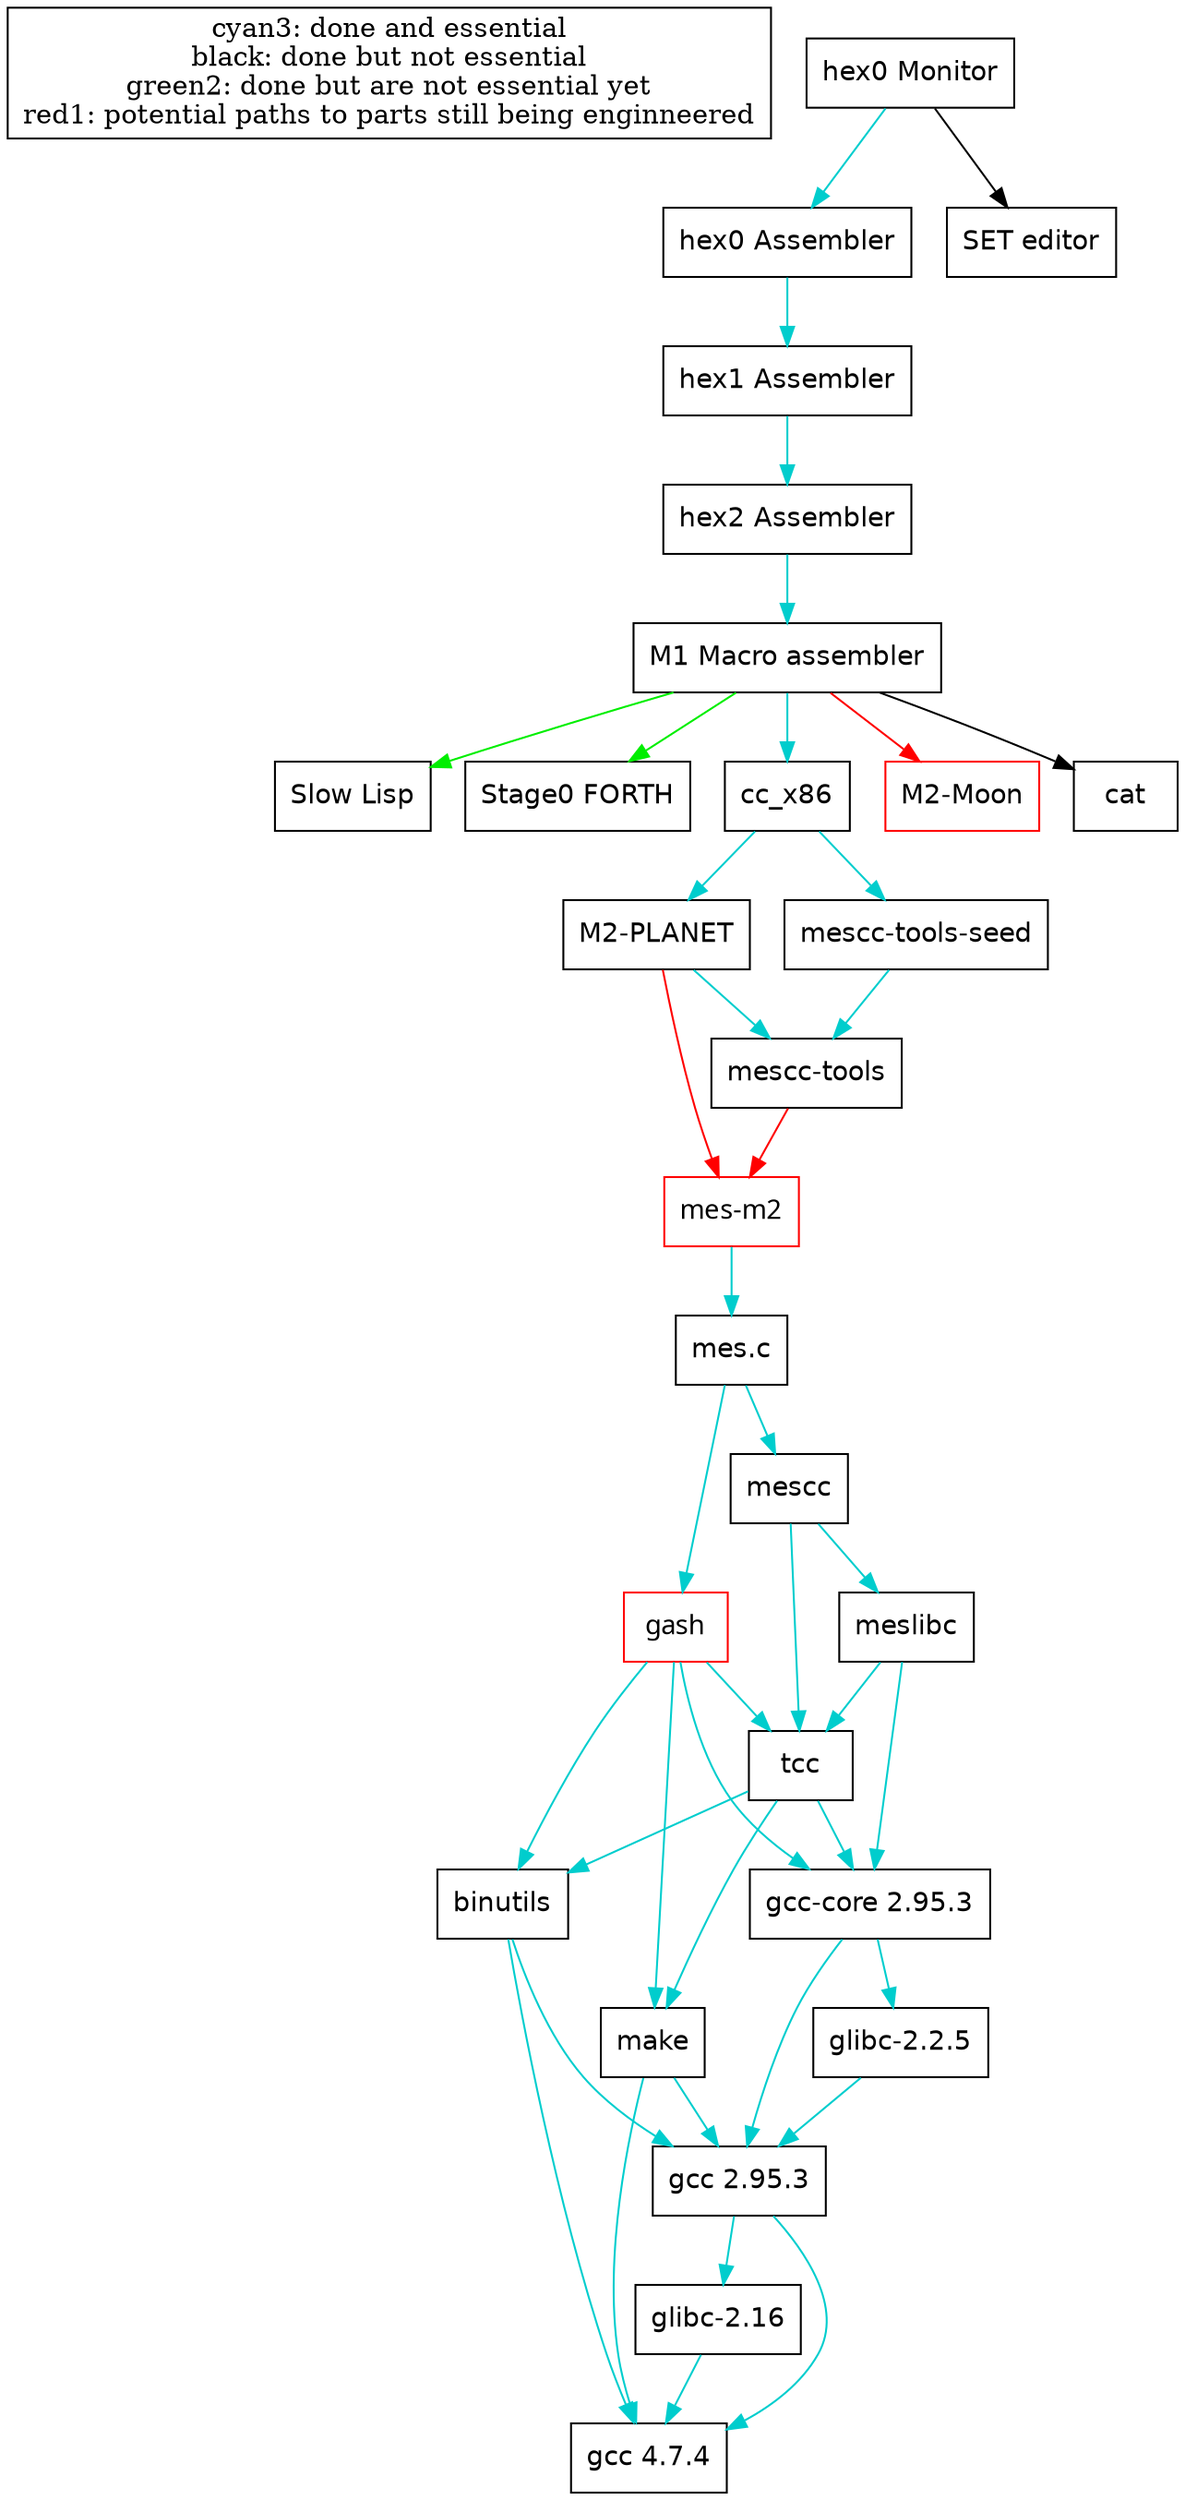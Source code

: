 digraph "Current bootstrap Map" {
	"NULL"  [label = "cyan3: done and essential\nblack: done but not essential\ngreen2: done but are not essential yet\nred1: potential paths to parts still being enginneered", shape = box];

	"hex0-monitor" [label = "hex0 Monitor", shape = box, fontname = Helvetica];
	"hex0-assembler" [label = "hex0 Assembler", shape = box, fontname = Helvetica];
	"hex1-assembler" [label = "hex1 Assembler", shape = box, fontname = Helvetica];
	"hex2-assembler" [label = "hex2 Assembler", shape = box, fontname = Helvetica];
	"M1-Macro" [label = "M1 Macro assembler", shape = box, fontname = Helvetica];
	"Slow_Lisp" [label = "Slow Lisp", shape = box, fontname = Helvetica];
	"Stage0-FORTH" [label = "Stage0 FORTH", shape = box, fontname = Helvetica];
	"cc_x86" [label = "cc_x86", shape = box, fontname = Helvetica];
	"M2-Planet" [label = "M2-PLANET", shape = box, fontname = Helvetica];
	"M2-Moon" [label = "M2-Moon", color = red, shape = box, fontname = Helvetica];
	"mescc-tools-seed" [label = "mescc-tools-seed", shape = box, fontname = Helvetica];
	"mescc-tools" [label = "mescc-tools", shape = box, fontname = Helvetica];
	"mes-m2" [label = "mes-m2", color = red, shape = box, fontname = Helventica];
	"mes.c" [label = "mes.c", shape = box, fontname = Helvetica];
	"mescc" [label = "mescc", shape = box, fontname = Helvetica];
	"meslibc" [label = "meslibc", shape = box, fontname = Helvetica];
	"gash" [label = "gash", color = red, shape = box, fontname = Helventica];
	"tcc" [label = "tcc", shape = box, fontname = Helvetica];
	"gcc-core 2.95.3" [label = "gcc-core 2.95.3", shape = box, fontname = Helvetica];
	"make" [label = "make", shape = box, fontname = Helvetica];
	"binutils" [label = "binutils", shape = box, fontname = Helvetica];
	"glibc-2.2.5" [label = "glibc-2.2.5", shape = box, fontname = Helvetica];
	"glibc-2.16" [label = "glibc-2.16", shape = box, fontname = Helvetica];
	"gcc 2.95.3" [label = "gcc 2.95.3", shape = box, fontname = Helvetica];
	"gcc 4.7.4" [label = "gcc 4.7.4", shape = box, fontname = Helvetica];

	"cat" [label = "cat", shape = box, fontname = Helvetica];
	"SET" [label = "SET editor", shape = box, fontname = Helvetica];

	"hex0-monitor" -> "SET" [color = black];
	"hex0-monitor" -> "hex0-assembler" [color = cyan3];
	"hex0-assembler" -> "hex1-assembler" [color = cyan3];
	"hex1-assembler" -> "hex2-assembler" [color = cyan3];
	"hex2-assembler" -> "M1-Macro" [color = cyan3];
	"M1-Macro" -> "cat" [color = black];
	"M1-Macro" -> "Slow_Lisp" [color = green2];
	"M1-Macro" -> "Stage0-FORTH" [color = green2];
	"M1-Macro" -> "cc_x86" [color = cyan3];
	"cc_x86" -> "M2-Planet" [color = cyan3];
	"M1-Macro" -> "M2-Moon" [color = red1];
	"M2-Planet" -> "mes-m2" [color = red1];
	"cc_x86" -> "mescc-tools-seed" [color = cyan3];
	"mescc-tools-seed" -> "mescc-tools" [color = cyan3];
	"M2-Planet" -> "mescc-tools" [color = cyan3];
	"mescc-tools" -> "mes-m2" [color = red1];
	"mes-m2" -> "mes.c" [color = cyan3];
	"mes.c" -> "mescc" [color = cyan3];
	"mes.c" -> "gash" [color = cyan3];
	"gash" -> "tcc" [color = cyan3];
	"mescc" -> "tcc" [color = cyan3];
	"mescc" -> "meslibc" [color = cyan3];
	"meslibc" -> "tcc" [color = cyan3];
	"tcc" -> "gcc-core 2.95.3" [color = cyan3];
	"tcc" -> "make" [color = cyan3];
	"tcc" -> "binutils" [color = cyan3];
	"gash" -> "gcc-core 2.95.3" [color = cyan3];
	"gash" -> "binutils" [color = cyan3];
	"gash" -> "make" [color = cyan3];
	"meslibc" -> "gcc-core 2.95.3" [color = cyan3];
	"gcc-core 2.95.3" -> "glibc-2.2.5" [color = cyan3];
	"gcc-core 2.95.3" -> "gcc 2.95.3" [color = cyan3];
	"make" -> "gcc 2.95.3" [color = cyan3];
	"binutils" -> "gcc 2.95.3" [color = cyan3];
	"make" -> "gcc 4.7.4" [color = cyan3];
	"binutils" -> "gcc 4.7.4" [color = cyan3];
	"glibc-2.2.5" -> "gcc 2.95.3" [color = cyan3];
	"gcc 2.95.3" -> "glibc-2.16" [color = cyan3];
	"gcc 2.95.3" -> "gcc 4.7.4" [color = cyan3];
	"glibc-2.16" -> "gcc 4.7.4" [color = cyan3];
}
